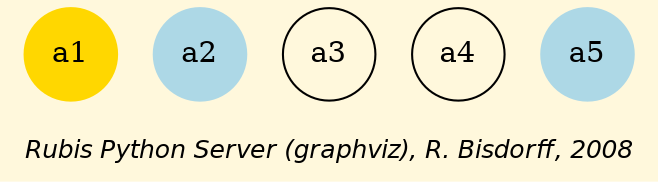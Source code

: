 digraph G {
graph [ bgcolor = cornsilk, fontname = "Helvetica-Oblique",
 fontsize = 12,
 label = "\nRubis Python Server (graphviz), R. Bisdorff, 2008", size="7,7"];
n1 [shape = "circle", label = "a1", style = "filled", color = gold];
n2 [shape = "circle", label = "a2", style = "filled", color = lightblue];
n3 [shape = "circle", label = "a3"];
n4 [shape = "circle", label = "a4"];
n5 [shape = "circle", label = "a5", style = "filled", color = lightblue];
}
